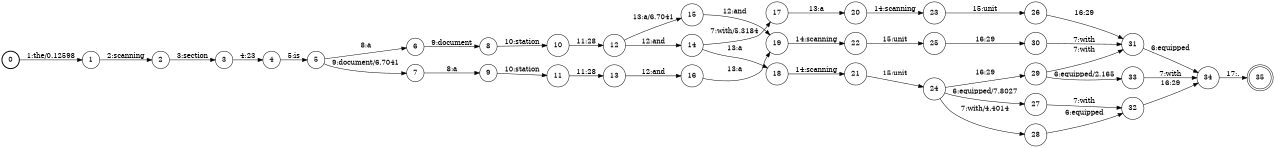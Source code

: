 digraph FST {
rankdir = LR;
size = "8.5,11";
label = "";
center = 1;
orientation = Portrait;
ranksep = "0.4";
nodesep = "0.25";
0 [label = "0", shape = circle, style = bold, fontsize = 14]
	0 -> 1 [label = "1:the/0.12598", fontsize = 14];
1 [label = "1", shape = circle, style = solid, fontsize = 14]
	1 -> 2 [label = "2:scanning", fontsize = 14];
2 [label = "2", shape = circle, style = solid, fontsize = 14]
	2 -> 3 [label = "3:section", fontsize = 14];
3 [label = "3", shape = circle, style = solid, fontsize = 14]
	3 -> 4 [label = "4:23", fontsize = 14];
4 [label = "4", shape = circle, style = solid, fontsize = 14]
	4 -> 5 [label = "5:is", fontsize = 14];
5 [label = "5", shape = circle, style = solid, fontsize = 14]
	5 -> 6 [label = "8:a", fontsize = 14];
	5 -> 7 [label = "9:document/6.7041", fontsize = 14];
6 [label = "6", shape = circle, style = solid, fontsize = 14]
	6 -> 8 [label = "9:document", fontsize = 14];
7 [label = "7", shape = circle, style = solid, fontsize = 14]
	7 -> 9 [label = "8:a", fontsize = 14];
8 [label = "8", shape = circle, style = solid, fontsize = 14]
	8 -> 10 [label = "10:station", fontsize = 14];
9 [label = "9", shape = circle, style = solid, fontsize = 14]
	9 -> 11 [label = "10:station", fontsize = 14];
10 [label = "10", shape = circle, style = solid, fontsize = 14]
	10 -> 12 [label = "11:28", fontsize = 14];
11 [label = "11", shape = circle, style = solid, fontsize = 14]
	11 -> 13 [label = "11:28", fontsize = 14];
12 [label = "12", shape = circle, style = solid, fontsize = 14]
	12 -> 15 [label = "13:a/6.7041", fontsize = 14];
	12 -> 14 [label = "12:and", fontsize = 14];
13 [label = "13", shape = circle, style = solid, fontsize = 14]
	13 -> 16 [label = "12:and", fontsize = 14];
14 [label = "14", shape = circle, style = solid, fontsize = 14]
	14 -> 17 [label = "7:with/5.3184", fontsize = 14];
	14 -> 18 [label = "13:a", fontsize = 14];
15 [label = "15", shape = circle, style = solid, fontsize = 14]
	15 -> 19 [label = "12:and", fontsize = 14];
16 [label = "16", shape = circle, style = solid, fontsize = 14]
	16 -> 19 [label = "13:a", fontsize = 14];
17 [label = "17", shape = circle, style = solid, fontsize = 14]
	17 -> 20 [label = "13:a", fontsize = 14];
18 [label = "18", shape = circle, style = solid, fontsize = 14]
	18 -> 21 [label = "14:scanning", fontsize = 14];
19 [label = "19", shape = circle, style = solid, fontsize = 14]
	19 -> 22 [label = "14:scanning", fontsize = 14];
20 [label = "20", shape = circle, style = solid, fontsize = 14]
	20 -> 23 [label = "14:scanning", fontsize = 14];
21 [label = "21", shape = circle, style = solid, fontsize = 14]
	21 -> 24 [label = "15:unit", fontsize = 14];
22 [label = "22", shape = circle, style = solid, fontsize = 14]
	22 -> 25 [label = "15:unit", fontsize = 14];
23 [label = "23", shape = circle, style = solid, fontsize = 14]
	23 -> 26 [label = "15:unit", fontsize = 14];
24 [label = "24", shape = circle, style = solid, fontsize = 14]
	24 -> 27 [label = "6:equipped/7.8027", fontsize = 14];
	24 -> 28 [label = "7:with/4.4014", fontsize = 14];
	24 -> 29 [label = "16:29", fontsize = 14];
25 [label = "25", shape = circle, style = solid, fontsize = 14]
	25 -> 30 [label = "16:29", fontsize = 14];
26 [label = "26", shape = circle, style = solid, fontsize = 14]
	26 -> 31 [label = "16:29", fontsize = 14];
27 [label = "27", shape = circle, style = solid, fontsize = 14]
	27 -> 32 [label = "7:with", fontsize = 14];
28 [label = "28", shape = circle, style = solid, fontsize = 14]
	28 -> 32 [label = "6:equipped", fontsize = 14];
29 [label = "29", shape = circle, style = solid, fontsize = 14]
	29 -> 33 [label = "6:equipped/2.165", fontsize = 14];
	29 -> 31 [label = "7:with", fontsize = 14];
30 [label = "30", shape = circle, style = solid, fontsize = 14]
	30 -> 31 [label = "7:with", fontsize = 14];
31 [label = "31", shape = circle, style = solid, fontsize = 14]
	31 -> 34 [label = "6:equipped", fontsize = 14];
32 [label = "32", shape = circle, style = solid, fontsize = 14]
	32 -> 34 [label = "16:29", fontsize = 14];
33 [label = "33", shape = circle, style = solid, fontsize = 14]
	33 -> 34 [label = "7:with", fontsize = 14];
34 [label = "34", shape = circle, style = solid, fontsize = 14]
	34 -> 35 [label = "17:.", fontsize = 14];
35 [label = "35", shape = doublecircle, style = solid, fontsize = 14]
}
